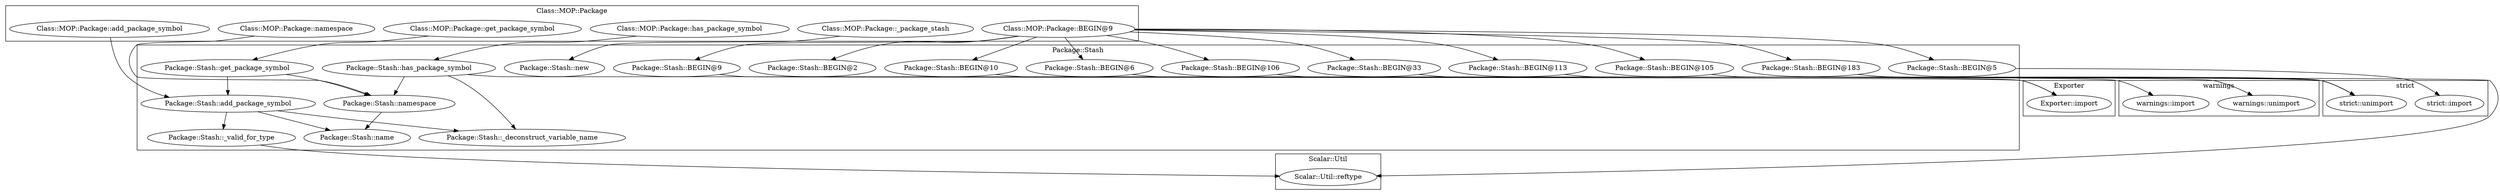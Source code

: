 digraph {
graph [overlap=false]
subgraph cluster_warnings {
	label="warnings";
	"warnings::unimport";
	"warnings::import";
}
subgraph cluster_strict {
	label="strict";
	"strict::import";
	"strict::unimport";
}
subgraph cluster_Package_Stash {
	label="Package::Stash";
	"Package::Stash::BEGIN@10";
	"Package::Stash::BEGIN@106";
	"Package::Stash::get_package_symbol";
	"Package::Stash::_deconstruct_variable_name";
	"Package::Stash::BEGIN@9";
	"Package::Stash::BEGIN@113";
	"Package::Stash::name";
	"Package::Stash::BEGIN@33";
	"Package::Stash::BEGIN@183";
	"Package::Stash::has_package_symbol";
	"Package::Stash::new";
	"Package::Stash::BEGIN@2";
	"Package::Stash::add_package_symbol";
	"Package::Stash::BEGIN@105";
	"Package::Stash::BEGIN@5";
	"Package::Stash::BEGIN@6";
	"Package::Stash::_valid_for_type";
	"Package::Stash::namespace";
}
subgraph cluster_Exporter {
	label="Exporter";
	"Exporter::import";
}
subgraph cluster_Class_MOP_Package {
	label="Class::MOP::Package";
	"Class::MOP::Package::add_package_symbol";
	"Class::MOP::Package::namespace";
	"Class::MOP::Package::_package_stash";
	"Class::MOP::Package::get_package_symbol";
	"Class::MOP::Package::has_package_symbol";
	"Class::MOP::Package::BEGIN@9";
}
subgraph cluster_Scalar_Util {
	label="Scalar::Util";
	"Scalar::Util::reftype";
}
"Class::MOP::Package::BEGIN@9" -> "Package::Stash::BEGIN@106";
"Class::MOP::Package::_package_stash" -> "Package::Stash::new";
"Package::Stash::BEGIN@10" -> "Exporter::import";
"Package::Stash::BEGIN@9" -> "Exporter::import";
"Class::MOP::Package::BEGIN@9" -> "Package::Stash::BEGIN@5";
"Class::MOP::Package::BEGIN@9" -> "Package::Stash::BEGIN@10";
"Class::MOP::Package::BEGIN@9" -> "Package::Stash::BEGIN@2";
"Class::MOP::Package::namespace" -> "Package::Stash::namespace";
"Package::Stash::get_package_symbol" -> "Package::Stash::namespace";
"Package::Stash::has_package_symbol" -> "Package::Stash::namespace";
"Class::MOP::Package::BEGIN@9" -> "Package::Stash::BEGIN@183";
"Package::Stash::add_package_symbol" -> "Package::Stash::_valid_for_type";
"Class::MOP::Package::BEGIN@9" -> "Package::Stash::BEGIN@33";
"Package::Stash::BEGIN@33" -> "strict::unimport";
"Package::Stash::BEGIN@105" -> "strict::unimport";
"Package::Stash::BEGIN@113" -> "strict::unimport";
"Package::Stash::BEGIN@183" -> "strict::unimport";
"Package::Stash::BEGIN@6" -> "warnings::import";
"Class::MOP::Package::BEGIN@9" -> "Package::Stash::BEGIN@9";
"Class::MOP::Package::add_package_symbol" -> "Package::Stash::add_package_symbol";
"Package::Stash::get_package_symbol" -> "Package::Stash::add_package_symbol";
"Class::MOP::Package::has_package_symbol" -> "Package::Stash::has_package_symbol";
"Package::Stash::BEGIN@5" -> "strict::import";
"Package::Stash::BEGIN@106" -> "warnings::unimport";
"Package::Stash::namespace" -> "Package::Stash::name";
"Package::Stash::add_package_symbol" -> "Package::Stash::name";
"Class::MOP::Package::BEGIN@9" -> "Package::Stash::BEGIN@105";
"Package::Stash::_valid_for_type" -> "Scalar::Util::reftype";
"Package::Stash::has_package_symbol" -> "Scalar::Util::reftype";
"Class::MOP::Package::BEGIN@9" -> "Package::Stash::BEGIN@6";
"Class::MOP::Package::get_package_symbol" -> "Package::Stash::get_package_symbol";
"Package::Stash::add_package_symbol" -> "Package::Stash::_deconstruct_variable_name";
"Package::Stash::has_package_symbol" -> "Package::Stash::_deconstruct_variable_name";
"Class::MOP::Package::BEGIN@9" -> "Package::Stash::BEGIN@113";
}
